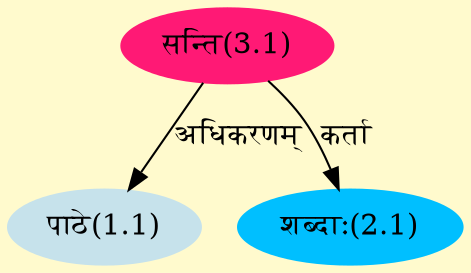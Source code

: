 digraph G{
rankdir=BT;
 compound=true;
 bgcolor="lemonchiffon1";
Node1_1 [style=filled, color="#C6E2EB" label = "पाठे(1.1)"]
Node3_1 [style=filled, color="#FF1975" label = "सन्ति(3.1)"]
Node2_1 [style=filled, color="#00BFFF" label = "शब्दाः(2.1)"]
/* Start of Relations section */

Node1_1 -> Node3_1 [  label="अधिकरणम्"  dir="back" ]
Node2_1 -> Node3_1 [  label="कर्ता"  dir="back" ]
}
